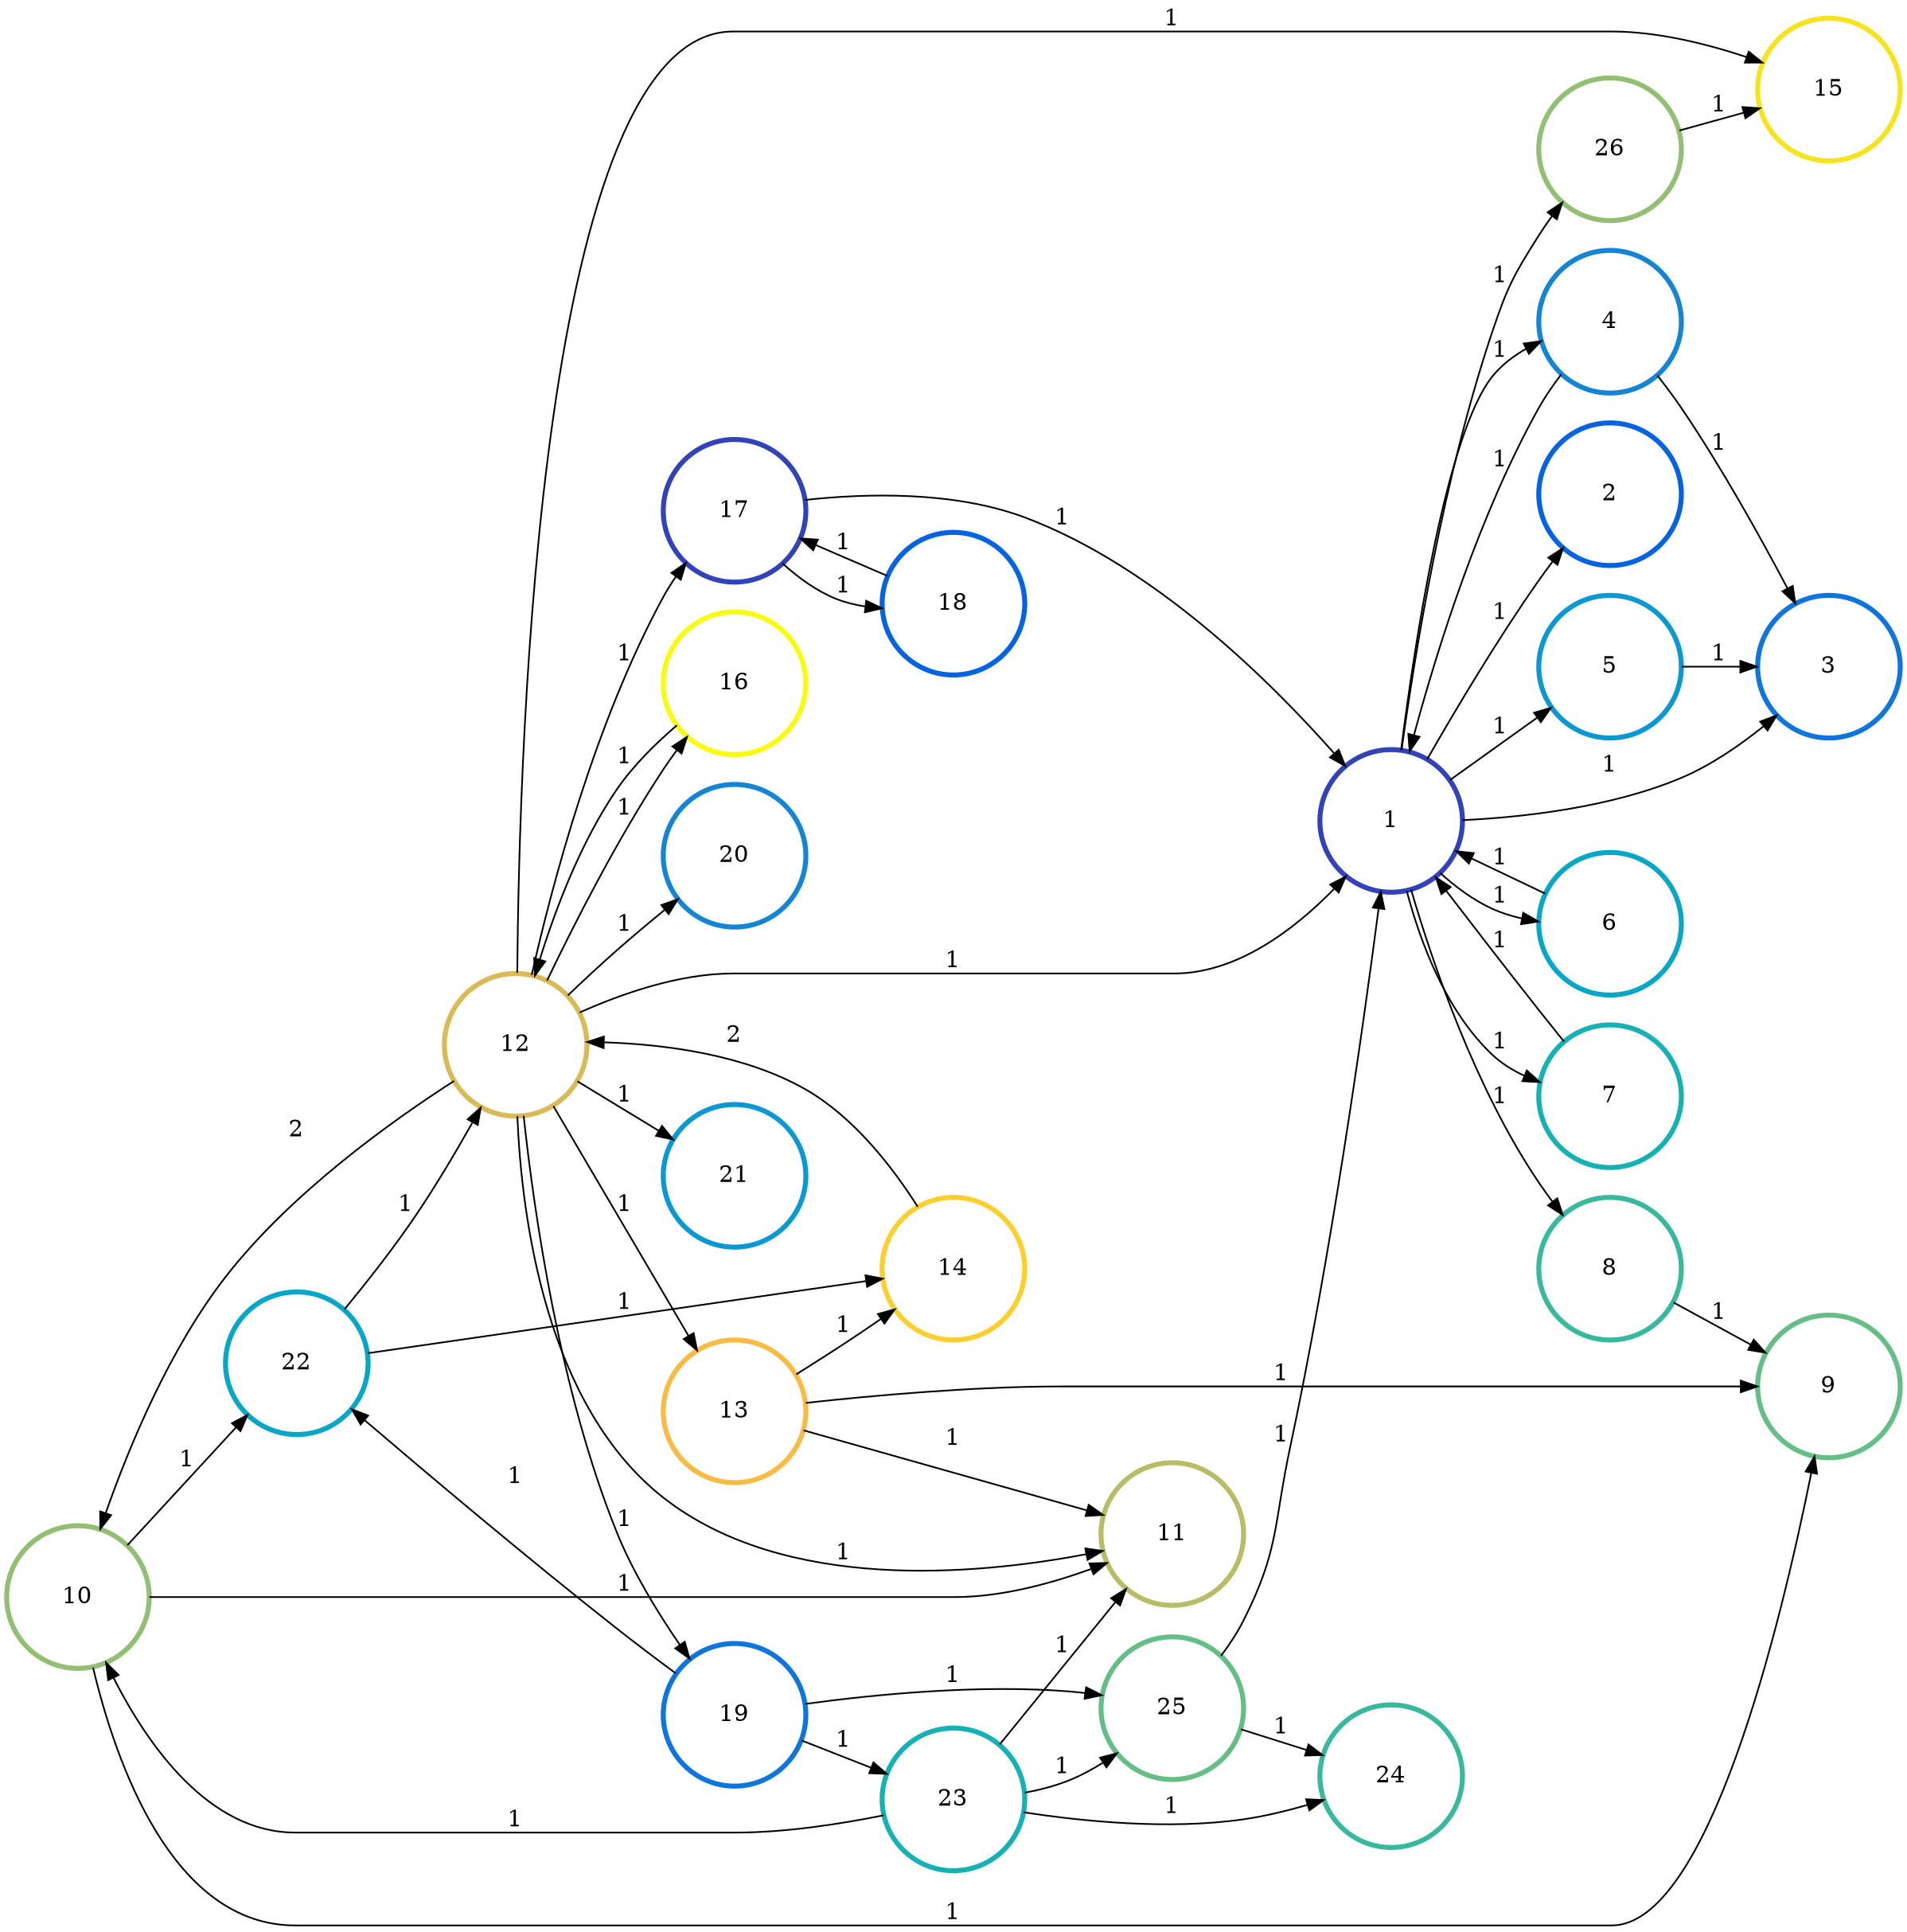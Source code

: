 digraph N {
	overlap="false"
	rankdir="LR"
	0 [label="1",width=1.2,height=1.2,style="",penwidth=3,color="#3243BA"]
	1 [label="2",width=1.2,height=1.2,style="",penwidth=3,color="#0363E1"]
	2 [label="3",width=1.2,height=1.2,style="",penwidth=3,color="#0D75DC"]
	3 [label="4",width=1.2,height=1.2,style="",penwidth=3,color="#1485D4"]
	4 [label="5",width=1.2,height=1.2,style="",penwidth=3,color="#0998D1"]
	5 [label="6",width=1.2,height=1.2,style="",penwidth=3,color="#06A7C6"]
	6 [label="7",width=1.2,height=1.2,style="",penwidth=3,color="#15B1B4"]
	7 [label="8",width=1.2,height=1.2,style="",penwidth=3,color="#38B99E"]
	8 [label="9",width=1.2,height=1.2,style="",penwidth=3,color="#65BE86"]
	9 [label="10",width=1.2,height=1.2,style="",penwidth=3,color="#92BF73"]
	10 [label="11",width=1.2,height=1.2,style="",penwidth=3,color="#B7BD64"]
	11 [label="12",width=1.2,height=1.2,style="",penwidth=3,color="#D9BA56"]
	12 [label="13",width=1.2,height=1.2,style="",penwidth=3,color="#F8BB44"]
	13 [label="14",width=1.2,height=1.2,style="",penwidth=3,color="#FCCE2E"]
	14 [label="15",width=1.2,height=1.2,style="",penwidth=3,color="#F5E41D"]
	15 [label="16",width=1.2,height=1.2,style="",penwidth=3,color="#F9FB0E"]
	16 [label="17",width=1.2,height=1.2,style="",penwidth=3,color="#3243BA"]
	17 [label="18",width=1.2,height=1.2,style="",penwidth=3,color="#0363E1"]
	18 [label="19",width=1.2,height=1.2,style="",penwidth=3,color="#0D75DC"]
	19 [label="20",width=1.2,height=1.2,style="",penwidth=3,color="#1485D4"]
	20 [label="21",width=1.2,height=1.2,style="",penwidth=3,color="#0998D1"]
	21 [label="22",width=1.2,height=1.2,style="",penwidth=3,color="#06A7C6"]
	22 [label="23",width=1.2,height=1.2,style="",penwidth=3,color="#15B1B4"]
	23 [label="24",width=1.2,height=1.2,style="",penwidth=3,color="#38B99E"]
	24 [label="25",width=1.2,height=1.2,style="",penwidth=3,color="#65BE86"]
	25 [label="26",width=1.2,height=1.2,style="",penwidth=3,color="#92BF73"]
	0 -> 1 [penwidth=1,color=black,label="1"]
	0 -> 2 [penwidth=1,color=black,label="1"]
	0 -> 3 [penwidth=1,color=black,label="1"]
	0 -> 4 [penwidth=1,color=black,label="1"]
	0 -> 5 [penwidth=1,color=black,label="1"]
	0 -> 6 [penwidth=1,color=black,label="1"]
	0 -> 7 [penwidth=1,color=black,label="1"]
	0 -> 25 [penwidth=1,color=black,label="1"]
	3 -> 0 [penwidth=1,color=black,label="1"]
	3 -> 2 [penwidth=1,color=black,label="1"]
	4 -> 2 [penwidth=1,color=black,label="1"]
	5 -> 0 [penwidth=1,color=black,label="1"]
	6 -> 0 [penwidth=1,color=black,label="1"]
	7 -> 8 [penwidth=1,color=black,label="1"]
	9 -> 8 [penwidth=1,color=black,label="1"]
	9 -> 10 [penwidth=1,color=black,label="1"]
	9 -> 21 [penwidth=1,color=black,label="1"]
	11 -> 0 [penwidth=1,color=black,label="1"]
	11 -> 9 [penwidth=1,color=black,label="2"]
	11 -> 10 [penwidth=1,color=black,label="1"]
	11 -> 12 [penwidth=1,color=black,label="1"]
	11 -> 14 [penwidth=1,color=black,label="1"]
	11 -> 15 [penwidth=1,color=black,label="1"]
	11 -> 16 [penwidth=1,color=black,label="1"]
	11 -> 18 [penwidth=1,color=black,label="1"]
	11 -> 19 [penwidth=1,color=black,label="1"]
	11 -> 20 [penwidth=1,color=black,label="1"]
	12 -> 8 [penwidth=1,color=black,label="1"]
	12 -> 10 [penwidth=1,color=black,label="1"]
	12 -> 13 [penwidth=1,color=black,label="1"]
	13 -> 11 [penwidth=1,color=black,label="2"]
	15 -> 11 [penwidth=1,color=black,label="1"]
	16 -> 0 [penwidth=1,color=black,label="1"]
	16 -> 17 [penwidth=1,color=black,label="1"]
	17 -> 16 [penwidth=1,color=black,label="1"]
	18 -> 21 [penwidth=1,color=black,label="1"]
	18 -> 22 [penwidth=1,color=black,label="1"]
	18 -> 24 [penwidth=1,color=black,label="1"]
	21 -> 11 [penwidth=1,color=black,label="1"]
	21 -> 13 [penwidth=1,color=black,label="1"]
	22 -> 9 [penwidth=1,color=black,label="1"]
	22 -> 10 [penwidth=1,color=black,label="1"]
	22 -> 23 [penwidth=1,color=black,label="1"]
	22 -> 24 [penwidth=1,color=black,label="1"]
	24 -> 0 [penwidth=1,color=black,label="1"]
	24 -> 23 [penwidth=1,color=black,label="1"]
	25 -> 14 [penwidth=1,color=black,label="1"]
}

